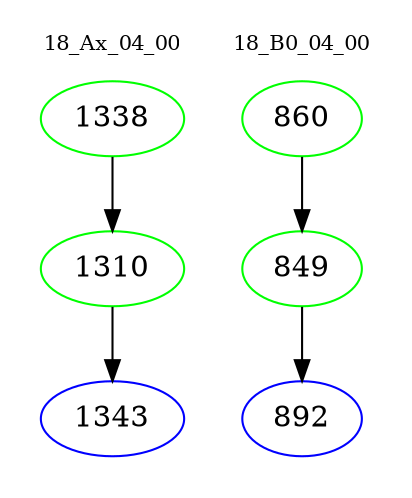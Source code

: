 digraph{
subgraph cluster_0 {
color = white
label = "18_Ax_04_00";
fontsize=10;
T0_1338 [label="1338", color="green"]
T0_1338 -> T0_1310 [color="black"]
T0_1310 [label="1310", color="green"]
T0_1310 -> T0_1343 [color="black"]
T0_1343 [label="1343", color="blue"]
}
subgraph cluster_1 {
color = white
label = "18_B0_04_00";
fontsize=10;
T1_860 [label="860", color="green"]
T1_860 -> T1_849 [color="black"]
T1_849 [label="849", color="green"]
T1_849 -> T1_892 [color="black"]
T1_892 [label="892", color="blue"]
}
}
